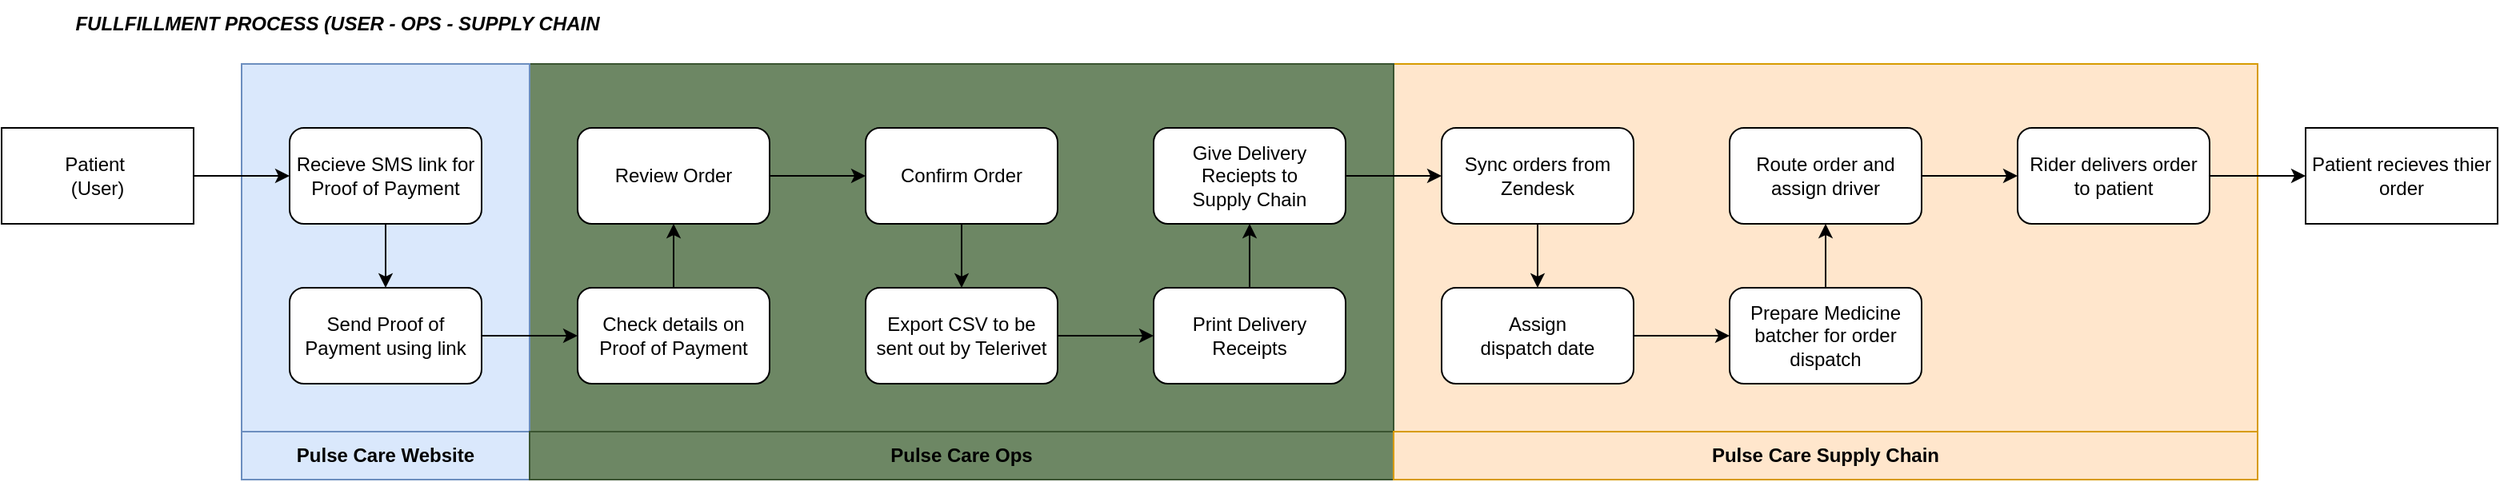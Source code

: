 <mxfile>
    <diagram id="BZRhcfgviHxiT4-RrPt1" name="Data Flow Diagram">
        <mxGraphModel dx="1109" dy="649" grid="1" gridSize="10" guides="1" tooltips="1" connect="1" arrows="1" fold="1" page="1" pageScale="1" pageWidth="850" pageHeight="1100" math="0" shadow="0">
            <root>
                <mxCell id="0"/>
                <mxCell id="1" parent="0"/>
                <mxCell id="48" value="" style="group" parent="1" vertex="1" connectable="0">
                    <mxGeometry x="60" y="70" width="1560" height="260" as="geometry"/>
                </mxCell>
                <mxCell id="39" value="" style="rounded=0;whiteSpace=wrap;html=1;fillColor=#ffe6cc;strokeColor=#d79b00;" parent="48" vertex="1">
                    <mxGeometry x="870" width="540" height="260" as="geometry"/>
                </mxCell>
                <mxCell id="38" value="" style="rounded=0;whiteSpace=wrap;html=1;fillColor=#6d8764;strokeColor=#3A5431;fontColor=#ffffff;" parent="48" vertex="1">
                    <mxGeometry x="330" width="540" height="260" as="geometry"/>
                </mxCell>
                <mxCell id="37" value="" style="rounded=0;whiteSpace=wrap;html=1;fillColor=#dae8fc;strokeColor=#6c8ebf;" parent="48" vertex="1">
                    <mxGeometry x="150" width="180" height="260" as="geometry"/>
                </mxCell>
                <mxCell id="6" value="Patient&amp;nbsp;&lt;br&gt;(User)" style="rounded=0;whiteSpace=wrap;html=1;" parent="48" vertex="1">
                    <mxGeometry y="40" width="120" height="60" as="geometry"/>
                </mxCell>
                <mxCell id="7" value="Recieve SMS link for Proof of Payment" style="rounded=1;whiteSpace=wrap;html=1;" parent="48" vertex="1">
                    <mxGeometry x="180" y="40" width="120" height="60" as="geometry"/>
                </mxCell>
                <mxCell id="16" style="edgeStyle=none;html=1;exitX=1;exitY=0.5;exitDx=0;exitDy=0;entryX=0;entryY=0.5;entryDx=0;entryDy=0;" parent="48" source="6" target="7" edge="1">
                    <mxGeometry relative="1" as="geometry"/>
                </mxCell>
                <mxCell id="9" value="Send Proof of Payment using link" style="rounded=1;whiteSpace=wrap;html=1;" parent="48" vertex="1">
                    <mxGeometry x="180" y="140" width="120" height="60" as="geometry"/>
                </mxCell>
                <mxCell id="17" style="edgeStyle=none;html=1;exitX=0.5;exitY=1;exitDx=0;exitDy=0;entryX=0.5;entryY=0;entryDx=0;entryDy=0;" parent="48" source="7" target="9" edge="1">
                    <mxGeometry relative="1" as="geometry"/>
                </mxCell>
                <mxCell id="10" value="Check details on Proof of Payment" style="rounded=1;whiteSpace=wrap;html=1;" parent="48" vertex="1">
                    <mxGeometry x="360" y="140" width="120" height="60" as="geometry"/>
                </mxCell>
                <mxCell id="18" style="edgeStyle=none;html=1;exitX=1;exitY=0.5;exitDx=0;exitDy=0;" parent="48" source="9" target="10" edge="1">
                    <mxGeometry relative="1" as="geometry"/>
                </mxCell>
                <mxCell id="11" value="Review Order" style="rounded=1;whiteSpace=wrap;html=1;" parent="48" vertex="1">
                    <mxGeometry x="360" y="40" width="120" height="60" as="geometry"/>
                </mxCell>
                <mxCell id="19" style="edgeStyle=none;html=1;exitX=0.5;exitY=0;exitDx=0;exitDy=0;entryX=0.5;entryY=1;entryDx=0;entryDy=0;" parent="48" source="10" target="11" edge="1">
                    <mxGeometry relative="1" as="geometry"/>
                </mxCell>
                <mxCell id="12" value="Confirm Order" style="rounded=1;whiteSpace=wrap;html=1;" parent="48" vertex="1">
                    <mxGeometry x="540" y="40" width="120" height="60" as="geometry"/>
                </mxCell>
                <mxCell id="20" style="edgeStyle=none;html=1;exitX=1;exitY=0.5;exitDx=0;exitDy=0;entryX=0;entryY=0.5;entryDx=0;entryDy=0;" parent="48" source="11" target="12" edge="1">
                    <mxGeometry relative="1" as="geometry"/>
                </mxCell>
                <mxCell id="13" value="Export CSV to be sent out by Telerivet" style="rounded=1;whiteSpace=wrap;html=1;" parent="48" vertex="1">
                    <mxGeometry x="540" y="140" width="120" height="60" as="geometry"/>
                </mxCell>
                <mxCell id="21" style="edgeStyle=none;html=1;exitX=0.5;exitY=1;exitDx=0;exitDy=0;entryX=0.5;entryY=0;entryDx=0;entryDy=0;" parent="48" source="12" target="13" edge="1">
                    <mxGeometry relative="1" as="geometry"/>
                </mxCell>
                <mxCell id="14" value="Print Delivery Receipts" style="rounded=1;whiteSpace=wrap;html=1;" parent="48" vertex="1">
                    <mxGeometry x="720" y="140" width="120" height="60" as="geometry"/>
                </mxCell>
                <mxCell id="22" style="edgeStyle=none;html=1;exitX=1;exitY=0.5;exitDx=0;exitDy=0;entryX=0;entryY=0.5;entryDx=0;entryDy=0;" parent="48" source="13" target="14" edge="1">
                    <mxGeometry relative="1" as="geometry"/>
                </mxCell>
                <mxCell id="15" value="Give Delivery Reciepts to &lt;br&gt;Supply Chain" style="rounded=1;whiteSpace=wrap;html=1;" parent="48" vertex="1">
                    <mxGeometry x="720" y="40" width="120" height="60" as="geometry"/>
                </mxCell>
                <mxCell id="23" style="edgeStyle=none;html=1;exitX=0.5;exitY=0;exitDx=0;exitDy=0;entryX=0.5;entryY=1;entryDx=0;entryDy=0;" parent="48" source="14" target="15" edge="1">
                    <mxGeometry relative="1" as="geometry"/>
                </mxCell>
                <mxCell id="24" value="Sync orders from Zendesk" style="rounded=1;whiteSpace=wrap;html=1;" parent="48" vertex="1">
                    <mxGeometry x="900" y="40" width="120" height="60" as="geometry"/>
                </mxCell>
                <mxCell id="26" style="edgeStyle=none;html=1;exitX=1;exitY=0.5;exitDx=0;exitDy=0;entryX=0;entryY=0.5;entryDx=0;entryDy=0;" parent="48" source="15" target="24" edge="1">
                    <mxGeometry relative="1" as="geometry"/>
                </mxCell>
                <mxCell id="25" value="Assign &lt;br&gt;dispatch date" style="rounded=1;whiteSpace=wrap;html=1;" parent="48" vertex="1">
                    <mxGeometry x="900" y="140" width="120" height="60" as="geometry"/>
                </mxCell>
                <mxCell id="27" style="edgeStyle=none;html=1;exitX=0.5;exitY=1;exitDx=0;exitDy=0;entryX=0.5;entryY=0;entryDx=0;entryDy=0;" parent="48" source="24" target="25" edge="1">
                    <mxGeometry relative="1" as="geometry"/>
                </mxCell>
                <mxCell id="28" value="Prepare Medicine batcher for order dispatch" style="rounded=1;whiteSpace=wrap;html=1;" parent="48" vertex="1">
                    <mxGeometry x="1080" y="140" width="120" height="60" as="geometry"/>
                </mxCell>
                <mxCell id="33" style="edgeStyle=none;html=1;exitX=1;exitY=0.5;exitDx=0;exitDy=0;" parent="48" source="25" target="28" edge="1">
                    <mxGeometry relative="1" as="geometry"/>
                </mxCell>
                <mxCell id="29" value="Route order and assign driver" style="rounded=1;whiteSpace=wrap;html=1;" parent="48" vertex="1">
                    <mxGeometry x="1080" y="40" width="120" height="60" as="geometry"/>
                </mxCell>
                <mxCell id="34" style="edgeStyle=none;html=1;exitX=0.5;exitY=0;exitDx=0;exitDy=0;" parent="48" source="28" target="29" edge="1">
                    <mxGeometry relative="1" as="geometry"/>
                </mxCell>
                <mxCell id="30" value="Rider delivers order to patient" style="rounded=1;whiteSpace=wrap;html=1;" parent="48" vertex="1">
                    <mxGeometry x="1260" y="40" width="120" height="60" as="geometry"/>
                </mxCell>
                <mxCell id="35" style="edgeStyle=none;html=1;exitX=1;exitY=0.5;exitDx=0;exitDy=0;" parent="48" source="29" target="30" edge="1">
                    <mxGeometry relative="1" as="geometry"/>
                </mxCell>
                <mxCell id="32" value="Patient recieves thier order" style="rounded=0;whiteSpace=wrap;html=1;" parent="48" vertex="1">
                    <mxGeometry x="1440" y="40" width="120" height="60" as="geometry"/>
                </mxCell>
                <mxCell id="36" style="edgeStyle=none;html=1;exitX=1;exitY=0.5;exitDx=0;exitDy=0;entryX=0;entryY=0.5;entryDx=0;entryDy=0;" parent="48" source="30" target="32" edge="1">
                    <mxGeometry relative="1" as="geometry"/>
                </mxCell>
                <mxCell id="40" value="" style="rounded=0;whiteSpace=wrap;html=1;fillColor=#dae8fc;strokeColor=#6c8ebf;" parent="48" vertex="1">
                    <mxGeometry x="150" y="230" width="180" height="30" as="geometry"/>
                </mxCell>
                <mxCell id="41" value="" style="rounded=0;whiteSpace=wrap;html=1;fillColor=#6d8764;fontColor=#ffffff;strokeColor=#3A5431;" parent="48" vertex="1">
                    <mxGeometry x="330" y="230" width="540" height="30" as="geometry"/>
                </mxCell>
                <mxCell id="42" value="" style="rounded=0;whiteSpace=wrap;html=1;fillColor=#ffe6cc;strokeColor=#d79b00;" parent="48" vertex="1">
                    <mxGeometry x="870" y="230" width="540" height="30" as="geometry"/>
                </mxCell>
                <mxCell id="43" value="&lt;b&gt;Pulse Care Website&lt;/b&gt;" style="text;html=1;strokeColor=none;fillColor=none;align=center;verticalAlign=middle;whiteSpace=wrap;rounded=0;" parent="48" vertex="1">
                    <mxGeometry x="180" y="230" width="120" height="30" as="geometry"/>
                </mxCell>
                <mxCell id="44" value="&lt;b&gt;Pulse Care Ops&lt;/b&gt;" style="text;html=1;strokeColor=none;fillColor=none;align=center;verticalAlign=middle;whiteSpace=wrap;rounded=0;" parent="48" vertex="1">
                    <mxGeometry x="540" y="230" width="120" height="30" as="geometry"/>
                </mxCell>
                <mxCell id="45" value="&lt;b&gt;Pulse Care Supply Chain&lt;/b&gt;" style="text;html=1;strokeColor=none;fillColor=none;align=center;verticalAlign=middle;whiteSpace=wrap;rounded=0;" parent="48" vertex="1">
                    <mxGeometry x="1065" y="230" width="150" height="30" as="geometry"/>
                </mxCell>
                <mxCell id="49" value="&lt;b&gt;&lt;i&gt;FULLFILLMENT PROCESS (USER - OPS - SUPPLY CHAIN&lt;/i&gt;&lt;/b&gt;" style="text;html=1;strokeColor=none;fillColor=none;align=center;verticalAlign=middle;whiteSpace=wrap;rounded=0;" parent="1" vertex="1">
                    <mxGeometry x="90" y="30" width="360" height="30" as="geometry"/>
                </mxCell>
            </root>
        </mxGraphModel>
    </diagram>
    <diagram id="Y94CVT1YCxNsjf14e1eZ" name="Decision Tree">
        <mxGraphModel dx="790" dy="759" grid="1" gridSize="10" guides="1" tooltips="1" connect="1" arrows="1" fold="1" page="1" pageScale="1" pageWidth="850" pageHeight="1100" math="0" shadow="0">
            <root>
                <mxCell id="0"/>
                <mxCell id="1" parent="0"/>
                <mxCell id="tnPuL8zqr8Ju5oxPMTgf-1" value="Fulfillment" style="text;html=1;align=left;verticalAlign=middle;resizable=0;points=[];autosize=1;strokeColor=none;fillColor=none;" vertex="1" parent="1">
                    <mxGeometry x="80" y="80" width="80" height="30" as="geometry"/>
                </mxCell>
                <mxCell id="tnPuL8zqr8Ju5oxPMTgf-5" style="edgeStyle=none;html=1;entryX=0.5;entryY=0;entryDx=0;entryDy=0;exitX=0.5;exitY=1;exitDx=0;exitDy=0;" edge="1" parent="1" source="tnPuL8zqr8Ju5oxPMTgf-2" target="tnPuL8zqr8Ju5oxPMTgf-3">
                    <mxGeometry relative="1" as="geometry">
                        <Array as="points">
                            <mxPoint x="260" y="220"/>
                            <mxPoint x="180" y="220"/>
                        </Array>
                    </mxGeometry>
                </mxCell>
                <mxCell id="tnPuL8zqr8Ju5oxPMTgf-7" value="Cash on Delivery" style="edgeLabel;html=1;align=center;verticalAlign=middle;resizable=0;points=[];" vertex="1" connectable="0" parent="tnPuL8zqr8Ju5oxPMTgf-5">
                    <mxGeometry x="0.583" y="1" relative="1" as="geometry">
                        <mxPoint x="15" y="-1" as="offset"/>
                    </mxGeometry>
                </mxCell>
                <mxCell id="tnPuL8zqr8Ju5oxPMTgf-6" style="edgeStyle=none;html=1;exitX=0.5;exitY=1;exitDx=0;exitDy=0;entryX=0.5;entryY=0;entryDx=0;entryDy=0;" edge="1" parent="1" source="tnPuL8zqr8Ju5oxPMTgf-2" target="tnPuL8zqr8Ju5oxPMTgf-4">
                    <mxGeometry relative="1" as="geometry">
                        <Array as="points">
                            <mxPoint x="260" y="220"/>
                            <mxPoint x="340" y="220"/>
                        </Array>
                    </mxGeometry>
                </mxCell>
                <mxCell id="tnPuL8zqr8Ju5oxPMTgf-8" value="Bank Transfer" style="edgeLabel;html=1;align=center;verticalAlign=middle;resizable=0;points=[];" vertex="1" connectable="0" parent="tnPuL8zqr8Ju5oxPMTgf-6">
                    <mxGeometry x="0.014" relative="1" as="geometry">
                        <mxPoint x="9" as="offset"/>
                    </mxGeometry>
                </mxCell>
                <mxCell id="tnPuL8zqr8Ju5oxPMTgf-2" value="&lt;font style=&quot;font-size: 12px;&quot;&gt;Payment method?&lt;br&gt;&lt;/font&gt;" style="rounded=0;whiteSpace=wrap;html=1;fillColor=none;" vertex="1" parent="1">
                    <mxGeometry x="200" y="140" width="120" height="60" as="geometry"/>
                </mxCell>
                <mxCell id="tnPuL8zqr8Ju5oxPMTgf-3" value="&lt;font style=&quot;font-size: 12px;&quot;&gt;Patient Order Acknowledgement (COD) SMS&lt;br&gt;&lt;/font&gt;" style="rounded=0;whiteSpace=wrap;html=1;fillColor=none;" vertex="1" parent="1">
                    <mxGeometry x="120" y="240" width="120" height="60" as="geometry"/>
                </mxCell>
                <mxCell id="tnPuL8zqr8Ju5oxPMTgf-4" value="&lt;font style=&quot;font-size: 12px;&quot;&gt;Patient Order Acknowledgement (Bank Deposit) SMS&lt;br&gt;&lt;/font&gt;" style="rounded=0;whiteSpace=wrap;html=1;fillColor=none;" vertex="1" parent="1">
                    <mxGeometry x="280" y="240" width="120" height="60" as="geometry"/>
                </mxCell>
            </root>
        </mxGraphModel>
    </diagram>
</mxfile>